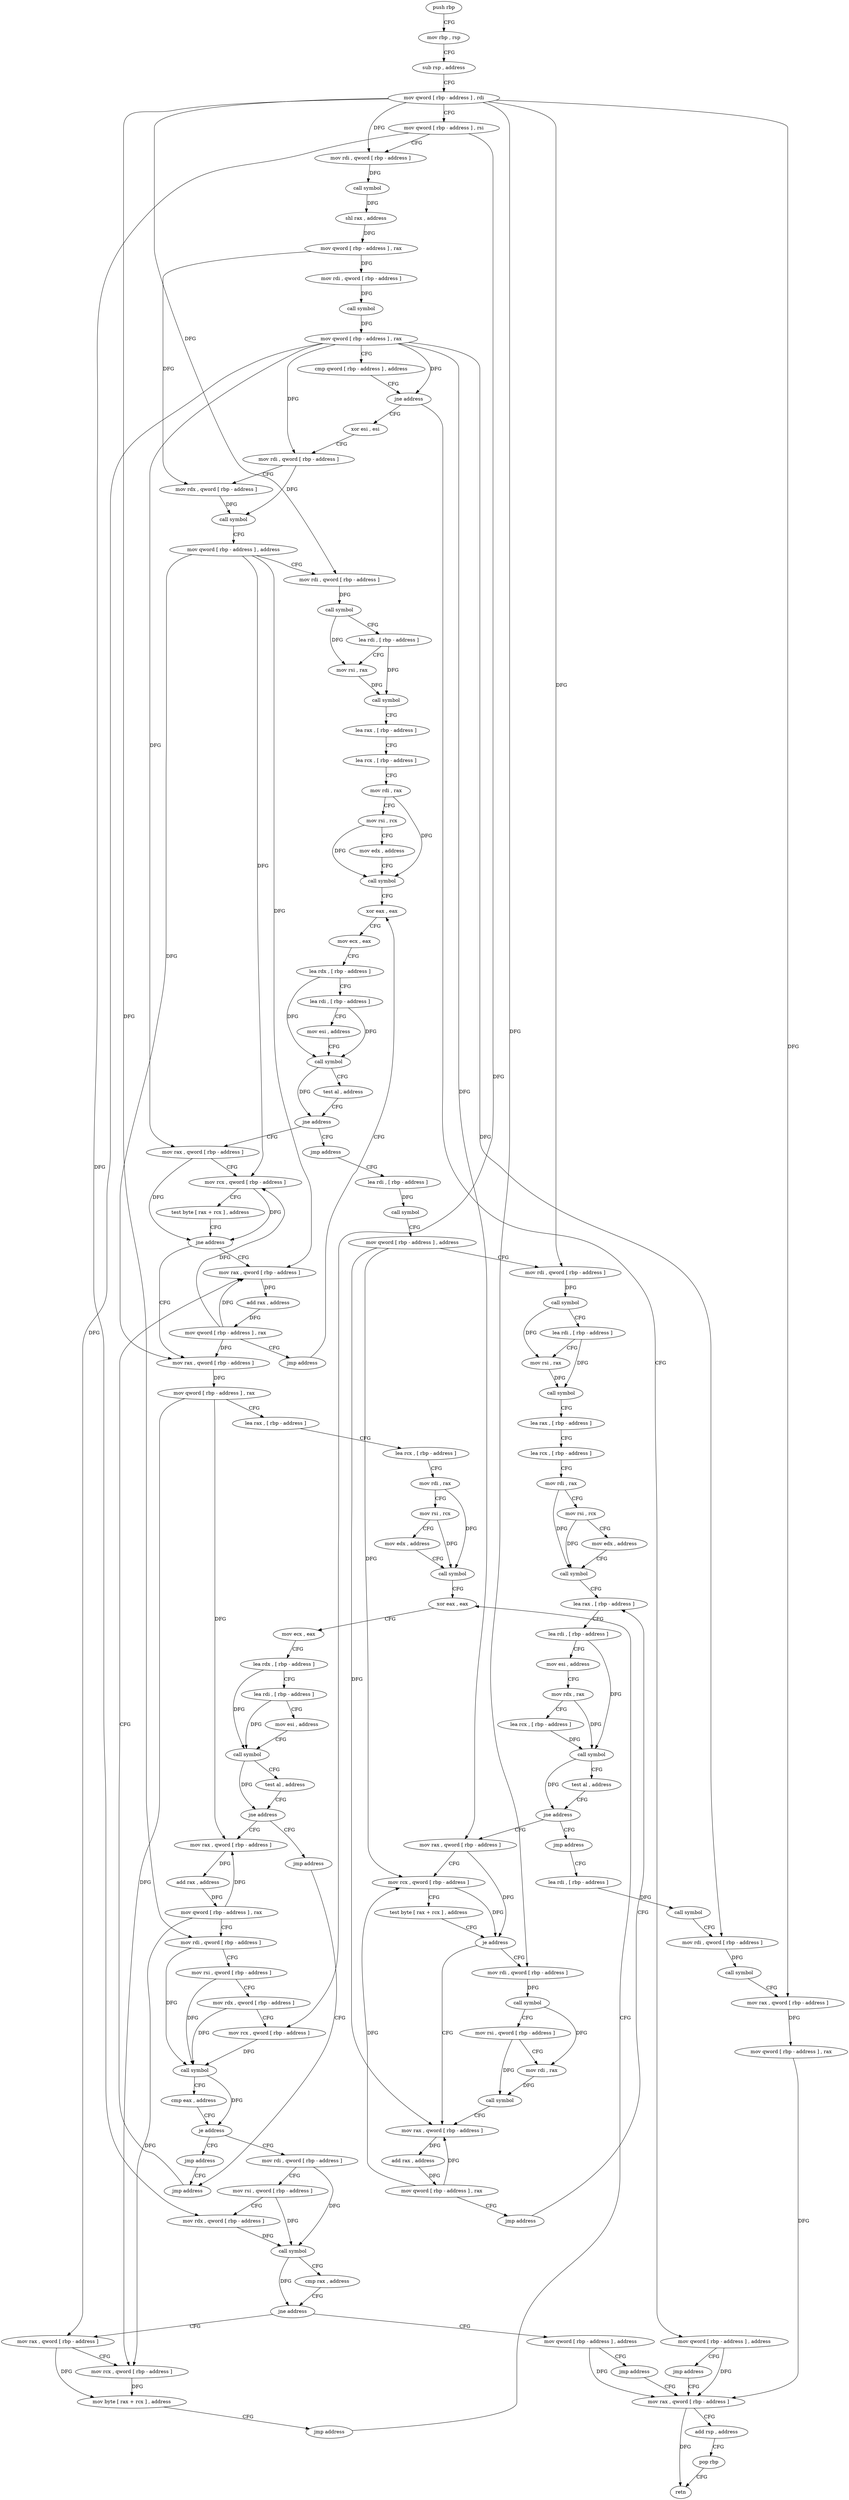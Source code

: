 digraph "func" {
"98496" [label = "push rbp" ]
"98497" [label = "mov rbp , rsp" ]
"98500" [label = "sub rsp , address" ]
"98507" [label = "mov qword [ rbp - address ] , rdi" ]
"98511" [label = "mov qword [ rbp - address ] , rsi" ]
"98515" [label = "mov rdi , qword [ rbp - address ]" ]
"98519" [label = "call symbol" ]
"98524" [label = "shl rax , address" ]
"98528" [label = "mov qword [ rbp - address ] , rax" ]
"98532" [label = "mov rdi , qword [ rbp - address ]" ]
"98536" [label = "call symbol" ]
"98541" [label = "mov qword [ rbp - address ] , rax" ]
"98545" [label = "cmp qword [ rbp - address ] , address" ]
"98550" [label = "jne address" ]
"98569" [label = "xor esi , esi" ]
"98556" [label = "mov qword [ rbp - address ] , address" ]
"98571" [label = "mov rdi , qword [ rbp - address ]" ]
"98575" [label = "mov rdx , qword [ rbp - address ]" ]
"98579" [label = "call symbol" ]
"98584" [label = "mov qword [ rbp - address ] , address" ]
"98592" [label = "mov rdi , qword [ rbp - address ]" ]
"98596" [label = "call symbol" ]
"98601" [label = "lea rdi , [ rbp - address ]" ]
"98608" [label = "mov rsi , rax" ]
"98611" [label = "call symbol" ]
"98616" [label = "lea rax , [ rbp - address ]" ]
"98620" [label = "lea rcx , [ rbp - address ]" ]
"98627" [label = "mov rdi , rax" ]
"98630" [label = "mov rsi , rcx" ]
"98633" [label = "mov edx , address" ]
"98638" [label = "call symbol" ]
"98643" [label = "xor eax , eax" ]
"98564" [label = "jmp address" ]
"99110" [label = "mov rax , qword [ rbp - address ]" ]
"98678" [label = "mov rax , qword [ rbp - address ]" ]
"98682" [label = "mov rcx , qword [ rbp - address ]" ]
"98686" [label = "test byte [ rax + rcx ] , address" ]
"98690" [label = "jne address" ]
"98901" [label = "mov rax , qword [ rbp - address ]" ]
"98696" [label = "mov rax , qword [ rbp - address ]" ]
"98673" [label = "jmp address" ]
"98920" [label = "lea rdi , [ rbp - address ]" ]
"99114" [label = "add rsp , address" ]
"99121" [label = "pop rbp" ]
"99122" [label = "retn" ]
"98905" [label = "add rax , address" ]
"98911" [label = "mov qword [ rbp - address ] , rax" ]
"98915" [label = "jmp address" ]
"98700" [label = "mov qword [ rbp - address ] , rax" ]
"98707" [label = "lea rax , [ rbp - address ]" ]
"98714" [label = "lea rcx , [ rbp - address ]" ]
"98718" [label = "mov rdi , rax" ]
"98721" [label = "mov rsi , rcx" ]
"98724" [label = "mov edx , address" ]
"98729" [label = "call symbol" ]
"98734" [label = "xor eax , eax" ]
"98924" [label = "call symbol" ]
"98929" [label = "mov qword [ rbp - address ] , address" ]
"98937" [label = "mov rdi , qword [ rbp - address ]" ]
"98941" [label = "call symbol" ]
"98946" [label = "lea rdi , [ rbp - address ]" ]
"98953" [label = "mov rsi , rax" ]
"98956" [label = "call symbol" ]
"98961" [label = "lea rax , [ rbp - address ]" ]
"98965" [label = "lea rcx , [ rbp - address ]" ]
"98972" [label = "mov rdi , rax" ]
"98975" [label = "mov rsi , rcx" ]
"98978" [label = "mov edx , address" ]
"98983" [label = "call symbol" ]
"98988" [label = "lea rax , [ rbp - address ]" ]
"98645" [label = "mov ecx , eax" ]
"98647" [label = "lea rdx , [ rbp - address ]" ]
"98651" [label = "lea rdi , [ rbp - address ]" ]
"98655" [label = "mov esi , address" ]
"98660" [label = "call symbol" ]
"98665" [label = "test al , address" ]
"98667" [label = "jne address" ]
"98775" [label = "mov rax , qword [ rbp - address ]" ]
"98782" [label = "add rax , address" ]
"98788" [label = "mov qword [ rbp - address ] , rax" ]
"98795" [label = "mov rdi , qword [ rbp - address ]" ]
"98799" [label = "mov rsi , qword [ rbp - address ]" ]
"98803" [label = "mov rdx , qword [ rbp - address ]" ]
"98810" [label = "mov rcx , qword [ rbp - address ]" ]
"98814" [label = "call symbol" ]
"98819" [label = "cmp eax , address" ]
"98822" [label = "je address" ]
"98833" [label = "mov rdi , qword [ rbp - address ]" ]
"98828" [label = "jmp address" ]
"98770" [label = "jmp address" ]
"98896" [label = "jmp address" ]
"99026" [label = "mov rax , qword [ rbp - address ]" ]
"99030" [label = "mov rcx , qword [ rbp - address ]" ]
"99034" [label = "test byte [ rax + rcx ] , address" ]
"99038" [label = "je address" ]
"99065" [label = "mov rax , qword [ rbp - address ]" ]
"99044" [label = "mov rdi , qword [ rbp - address ]" ]
"99021" [label = "jmp address" ]
"99084" [label = "lea rdi , [ rbp - address ]" ]
"98837" [label = "mov rsi , qword [ rbp - address ]" ]
"98844" [label = "mov rdx , qword [ rbp - address ]" ]
"98848" [label = "call symbol" ]
"98853" [label = "cmp rax , address" ]
"98857" [label = "jne address" ]
"98876" [label = "mov rax , qword [ rbp - address ]" ]
"98863" [label = "mov qword [ rbp - address ] , address" ]
"99069" [label = "add rax , address" ]
"99075" [label = "mov qword [ rbp - address ] , rax" ]
"99079" [label = "jmp address" ]
"99048" [label = "call symbol" ]
"99053" [label = "mov rsi , qword [ rbp - address ]" ]
"99057" [label = "mov rdi , rax" ]
"99060" [label = "call symbol" ]
"99088" [label = "call symbol" ]
"99093" [label = "mov rdi , qword [ rbp - address ]" ]
"99097" [label = "call symbol" ]
"99102" [label = "mov rax , qword [ rbp - address ]" ]
"99106" [label = "mov qword [ rbp - address ] , rax" ]
"98880" [label = "mov rcx , qword [ rbp - address ]" ]
"98887" [label = "mov byte [ rax + rcx ] , address" ]
"98891" [label = "jmp address" ]
"98871" [label = "jmp address" ]
"98992" [label = "lea rdi , [ rbp - address ]" ]
"98996" [label = "mov esi , address" ]
"99001" [label = "mov rdx , rax" ]
"99004" [label = "lea rcx , [ rbp - address ]" ]
"99008" [label = "call symbol" ]
"99013" [label = "test al , address" ]
"99015" [label = "jne address" ]
"98736" [label = "mov ecx , eax" ]
"98738" [label = "lea rdx , [ rbp - address ]" ]
"98745" [label = "lea rdi , [ rbp - address ]" ]
"98752" [label = "mov esi , address" ]
"98757" [label = "call symbol" ]
"98762" [label = "test al , address" ]
"98764" [label = "jne address" ]
"98496" -> "98497" [ label = "CFG" ]
"98497" -> "98500" [ label = "CFG" ]
"98500" -> "98507" [ label = "CFG" ]
"98507" -> "98511" [ label = "CFG" ]
"98507" -> "98515" [ label = "DFG" ]
"98507" -> "98592" [ label = "DFG" ]
"98507" -> "98937" [ label = "DFG" ]
"98507" -> "98795" [ label = "DFG" ]
"98507" -> "99044" [ label = "DFG" ]
"98507" -> "99102" [ label = "DFG" ]
"98511" -> "98515" [ label = "CFG" ]
"98511" -> "98810" [ label = "DFG" ]
"98511" -> "98844" [ label = "DFG" ]
"98515" -> "98519" [ label = "DFG" ]
"98519" -> "98524" [ label = "DFG" ]
"98524" -> "98528" [ label = "DFG" ]
"98528" -> "98532" [ label = "DFG" ]
"98528" -> "98575" [ label = "DFG" ]
"98532" -> "98536" [ label = "DFG" ]
"98536" -> "98541" [ label = "DFG" ]
"98541" -> "98545" [ label = "CFG" ]
"98541" -> "98550" [ label = "DFG" ]
"98541" -> "98571" [ label = "DFG" ]
"98541" -> "98678" [ label = "DFG" ]
"98541" -> "99026" [ label = "DFG" ]
"98541" -> "99093" [ label = "DFG" ]
"98541" -> "98876" [ label = "DFG" ]
"98545" -> "98550" [ label = "CFG" ]
"98550" -> "98569" [ label = "CFG" ]
"98550" -> "98556" [ label = "CFG" ]
"98569" -> "98571" [ label = "CFG" ]
"98556" -> "98564" [ label = "CFG" ]
"98556" -> "99110" [ label = "DFG" ]
"98571" -> "98575" [ label = "CFG" ]
"98571" -> "98579" [ label = "DFG" ]
"98575" -> "98579" [ label = "DFG" ]
"98579" -> "98584" [ label = "CFG" ]
"98584" -> "98592" [ label = "CFG" ]
"98584" -> "98682" [ label = "DFG" ]
"98584" -> "98901" [ label = "DFG" ]
"98584" -> "98696" [ label = "DFG" ]
"98592" -> "98596" [ label = "DFG" ]
"98596" -> "98601" [ label = "CFG" ]
"98596" -> "98608" [ label = "DFG" ]
"98601" -> "98608" [ label = "CFG" ]
"98601" -> "98611" [ label = "DFG" ]
"98608" -> "98611" [ label = "DFG" ]
"98611" -> "98616" [ label = "CFG" ]
"98616" -> "98620" [ label = "CFG" ]
"98620" -> "98627" [ label = "CFG" ]
"98627" -> "98630" [ label = "CFG" ]
"98627" -> "98638" [ label = "DFG" ]
"98630" -> "98633" [ label = "CFG" ]
"98630" -> "98638" [ label = "DFG" ]
"98633" -> "98638" [ label = "CFG" ]
"98638" -> "98643" [ label = "CFG" ]
"98643" -> "98645" [ label = "CFG" ]
"98564" -> "99110" [ label = "CFG" ]
"99110" -> "99114" [ label = "CFG" ]
"99110" -> "99122" [ label = "DFG" ]
"98678" -> "98682" [ label = "CFG" ]
"98678" -> "98690" [ label = "DFG" ]
"98682" -> "98686" [ label = "CFG" ]
"98682" -> "98690" [ label = "DFG" ]
"98686" -> "98690" [ label = "CFG" ]
"98690" -> "98901" [ label = "CFG" ]
"98690" -> "98696" [ label = "CFG" ]
"98901" -> "98905" [ label = "DFG" ]
"98696" -> "98700" [ label = "DFG" ]
"98673" -> "98920" [ label = "CFG" ]
"98920" -> "98924" [ label = "DFG" ]
"99114" -> "99121" [ label = "CFG" ]
"99121" -> "99122" [ label = "CFG" ]
"98905" -> "98911" [ label = "DFG" ]
"98911" -> "98915" [ label = "CFG" ]
"98911" -> "98682" [ label = "DFG" ]
"98911" -> "98901" [ label = "DFG" ]
"98911" -> "98696" [ label = "DFG" ]
"98915" -> "98643" [ label = "CFG" ]
"98700" -> "98707" [ label = "CFG" ]
"98700" -> "98775" [ label = "DFG" ]
"98700" -> "98880" [ label = "DFG" ]
"98707" -> "98714" [ label = "CFG" ]
"98714" -> "98718" [ label = "CFG" ]
"98718" -> "98721" [ label = "CFG" ]
"98718" -> "98729" [ label = "DFG" ]
"98721" -> "98724" [ label = "CFG" ]
"98721" -> "98729" [ label = "DFG" ]
"98724" -> "98729" [ label = "CFG" ]
"98729" -> "98734" [ label = "CFG" ]
"98734" -> "98736" [ label = "CFG" ]
"98924" -> "98929" [ label = "CFG" ]
"98929" -> "98937" [ label = "CFG" ]
"98929" -> "99030" [ label = "DFG" ]
"98929" -> "99065" [ label = "DFG" ]
"98937" -> "98941" [ label = "DFG" ]
"98941" -> "98946" [ label = "CFG" ]
"98941" -> "98953" [ label = "DFG" ]
"98946" -> "98953" [ label = "CFG" ]
"98946" -> "98956" [ label = "DFG" ]
"98953" -> "98956" [ label = "DFG" ]
"98956" -> "98961" [ label = "CFG" ]
"98961" -> "98965" [ label = "CFG" ]
"98965" -> "98972" [ label = "CFG" ]
"98972" -> "98975" [ label = "CFG" ]
"98972" -> "98983" [ label = "DFG" ]
"98975" -> "98978" [ label = "CFG" ]
"98975" -> "98983" [ label = "DFG" ]
"98978" -> "98983" [ label = "CFG" ]
"98983" -> "98988" [ label = "CFG" ]
"98988" -> "98992" [ label = "CFG" ]
"98645" -> "98647" [ label = "CFG" ]
"98647" -> "98651" [ label = "CFG" ]
"98647" -> "98660" [ label = "DFG" ]
"98651" -> "98655" [ label = "CFG" ]
"98651" -> "98660" [ label = "DFG" ]
"98655" -> "98660" [ label = "CFG" ]
"98660" -> "98665" [ label = "CFG" ]
"98660" -> "98667" [ label = "DFG" ]
"98665" -> "98667" [ label = "CFG" ]
"98667" -> "98678" [ label = "CFG" ]
"98667" -> "98673" [ label = "CFG" ]
"98775" -> "98782" [ label = "DFG" ]
"98782" -> "98788" [ label = "DFG" ]
"98788" -> "98795" [ label = "CFG" ]
"98788" -> "98775" [ label = "DFG" ]
"98788" -> "98880" [ label = "DFG" ]
"98795" -> "98799" [ label = "CFG" ]
"98795" -> "98814" [ label = "DFG" ]
"98799" -> "98803" [ label = "CFG" ]
"98799" -> "98814" [ label = "DFG" ]
"98803" -> "98810" [ label = "CFG" ]
"98803" -> "98814" [ label = "DFG" ]
"98810" -> "98814" [ label = "DFG" ]
"98814" -> "98819" [ label = "CFG" ]
"98814" -> "98822" [ label = "DFG" ]
"98819" -> "98822" [ label = "CFG" ]
"98822" -> "98833" [ label = "CFG" ]
"98822" -> "98828" [ label = "CFG" ]
"98833" -> "98837" [ label = "CFG" ]
"98833" -> "98848" [ label = "DFG" ]
"98828" -> "98896" [ label = "CFG" ]
"98770" -> "98896" [ label = "CFG" ]
"98896" -> "98901" [ label = "CFG" ]
"99026" -> "99030" [ label = "CFG" ]
"99026" -> "99038" [ label = "DFG" ]
"99030" -> "99034" [ label = "CFG" ]
"99030" -> "99038" [ label = "DFG" ]
"99034" -> "99038" [ label = "CFG" ]
"99038" -> "99065" [ label = "CFG" ]
"99038" -> "99044" [ label = "CFG" ]
"99065" -> "99069" [ label = "DFG" ]
"99044" -> "99048" [ label = "DFG" ]
"99021" -> "99084" [ label = "CFG" ]
"99084" -> "99088" [ label = "DFG" ]
"98837" -> "98844" [ label = "CFG" ]
"98837" -> "98848" [ label = "DFG" ]
"98844" -> "98848" [ label = "DFG" ]
"98848" -> "98853" [ label = "CFG" ]
"98848" -> "98857" [ label = "DFG" ]
"98853" -> "98857" [ label = "CFG" ]
"98857" -> "98876" [ label = "CFG" ]
"98857" -> "98863" [ label = "CFG" ]
"98876" -> "98880" [ label = "CFG" ]
"98876" -> "98887" [ label = "DFG" ]
"98863" -> "98871" [ label = "CFG" ]
"98863" -> "99110" [ label = "DFG" ]
"99069" -> "99075" [ label = "DFG" ]
"99075" -> "99079" [ label = "CFG" ]
"99075" -> "99030" [ label = "DFG" ]
"99075" -> "99065" [ label = "DFG" ]
"99079" -> "98988" [ label = "CFG" ]
"99048" -> "99053" [ label = "CFG" ]
"99048" -> "99057" [ label = "DFG" ]
"99053" -> "99057" [ label = "CFG" ]
"99053" -> "99060" [ label = "DFG" ]
"99057" -> "99060" [ label = "DFG" ]
"99060" -> "99065" [ label = "CFG" ]
"99088" -> "99093" [ label = "CFG" ]
"99093" -> "99097" [ label = "DFG" ]
"99097" -> "99102" [ label = "CFG" ]
"99102" -> "99106" [ label = "DFG" ]
"99106" -> "99110" [ label = "DFG" ]
"98880" -> "98887" [ label = "DFG" ]
"98887" -> "98891" [ label = "CFG" ]
"98891" -> "98734" [ label = "CFG" ]
"98871" -> "99110" [ label = "CFG" ]
"98992" -> "98996" [ label = "CFG" ]
"98992" -> "99008" [ label = "DFG" ]
"98996" -> "99001" [ label = "CFG" ]
"99001" -> "99004" [ label = "CFG" ]
"99001" -> "99008" [ label = "DFG" ]
"99004" -> "99008" [ label = "DFG" ]
"99008" -> "99013" [ label = "CFG" ]
"99008" -> "99015" [ label = "DFG" ]
"99013" -> "99015" [ label = "CFG" ]
"99015" -> "99026" [ label = "CFG" ]
"99015" -> "99021" [ label = "CFG" ]
"98736" -> "98738" [ label = "CFG" ]
"98738" -> "98745" [ label = "CFG" ]
"98738" -> "98757" [ label = "DFG" ]
"98745" -> "98752" [ label = "CFG" ]
"98745" -> "98757" [ label = "DFG" ]
"98752" -> "98757" [ label = "CFG" ]
"98757" -> "98762" [ label = "CFG" ]
"98757" -> "98764" [ label = "DFG" ]
"98762" -> "98764" [ label = "CFG" ]
"98764" -> "98775" [ label = "CFG" ]
"98764" -> "98770" [ label = "CFG" ]
}
